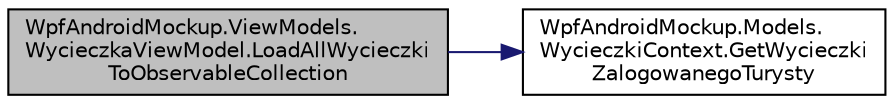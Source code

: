 digraph "WpfAndroidMockup.ViewModels.WycieczkaViewModel.LoadAllWycieczkiToObservableCollection"
{
 // INTERACTIVE_SVG=YES
  edge [fontname="Helvetica",fontsize="10",labelfontname="Helvetica",labelfontsize="10"];
  node [fontname="Helvetica",fontsize="10",shape=record];
  rankdir="LR";
  Node15 [label="WpfAndroidMockup.ViewModels.\lWycieczkaViewModel.LoadAllWycieczki\lToObservableCollection",height=0.2,width=0.4,color="black", fillcolor="grey75", style="filled", fontcolor="black"];
  Node15 -> Node16 [color="midnightblue",fontsize="10",style="solid",fontname="Helvetica"];
  Node16 [label="WpfAndroidMockup.Models.\lWycieczkiContext.GetWycieczki\lZalogowanegoTurysty",height=0.2,width=0.4,color="black", fillcolor="white", style="filled",URL="$class_wpf_android_mockup_1_1_models_1_1_wycieczki_context.html#a31d2a2c5ed33a622540cd213e50a5228",tooltip="Zwraca wszystkie wycieczki zalogowanego turysty "];
}
